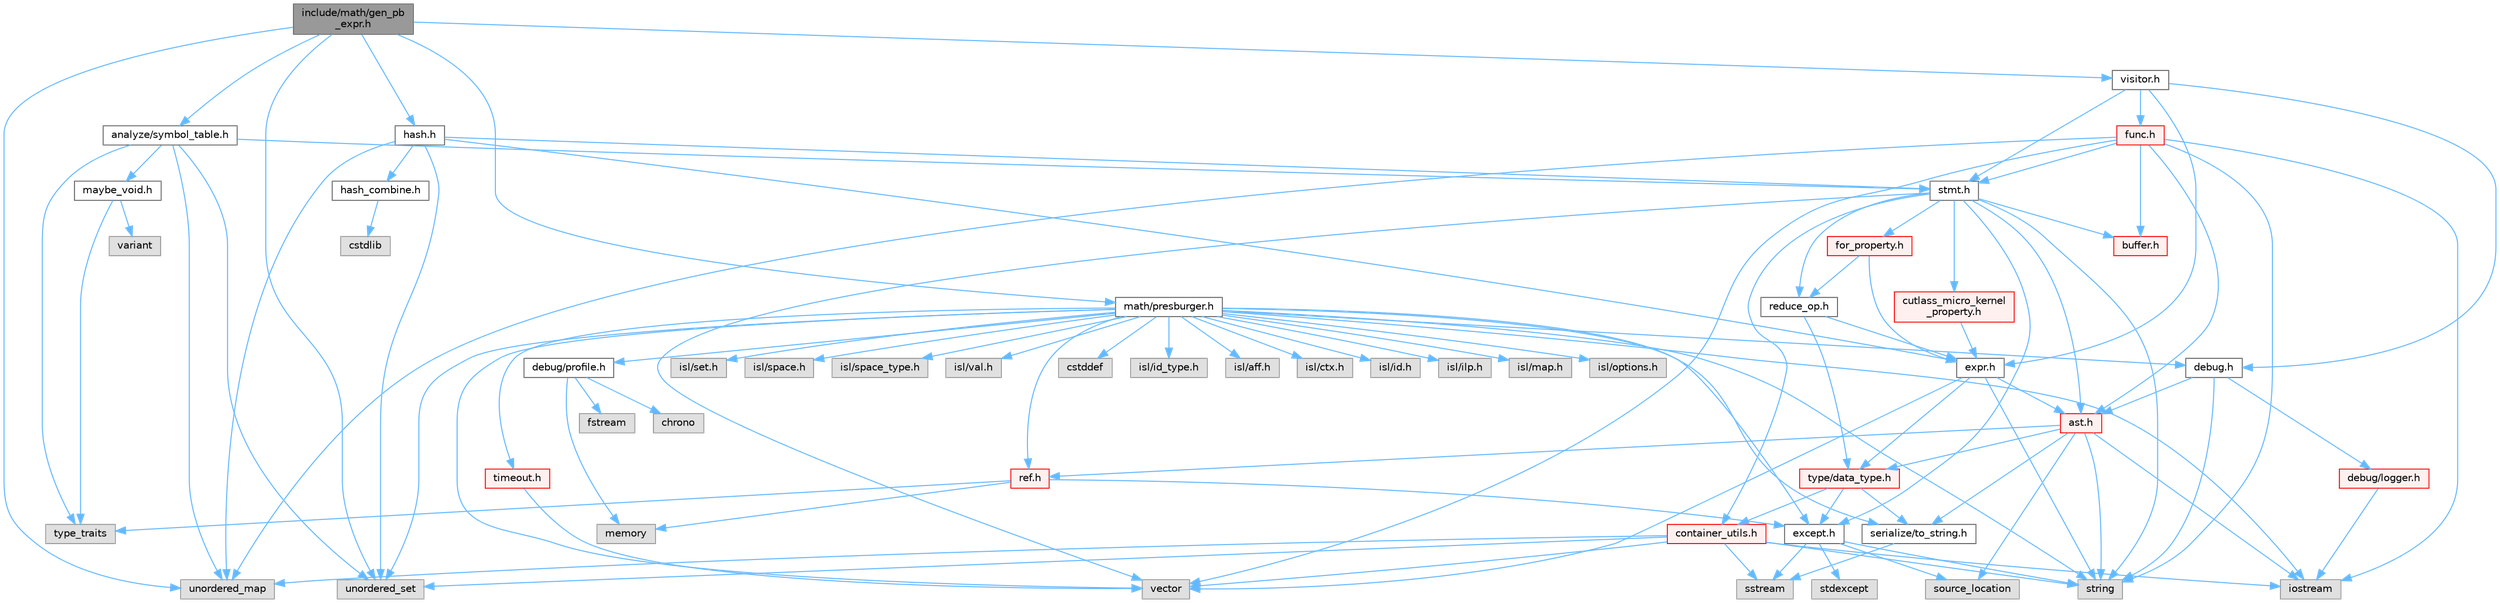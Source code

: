 digraph "include/math/gen_pb_expr.h"
{
 // LATEX_PDF_SIZE
  bgcolor="transparent";
  edge [fontname=Helvetica,fontsize=10,labelfontname=Helvetica,labelfontsize=10];
  node [fontname=Helvetica,fontsize=10,shape=box,height=0.2,width=0.4];
  Node1 [label="include/math/gen_pb\l_expr.h",height=0.2,width=0.4,color="gray40", fillcolor="grey60", style="filled", fontcolor="black",tooltip=" "];
  Node1 -> Node2 [color="steelblue1",style="solid"];
  Node2 [label="unordered_map",height=0.2,width=0.4,color="grey60", fillcolor="#E0E0E0", style="filled",tooltip=" "];
  Node1 -> Node3 [color="steelblue1",style="solid"];
  Node3 [label="unordered_set",height=0.2,width=0.4,color="grey60", fillcolor="#E0E0E0", style="filled",tooltip=" "];
  Node1 -> Node4 [color="steelblue1",style="solid"];
  Node4 [label="analyze/symbol_table.h",height=0.2,width=0.4,color="grey40", fillcolor="white", style="filled",URL="$symbol__table_8h.html",tooltip=" "];
  Node4 -> Node5 [color="steelblue1",style="solid"];
  Node5 [label="type_traits",height=0.2,width=0.4,color="grey60", fillcolor="#E0E0E0", style="filled",tooltip=" "];
  Node4 -> Node2 [color="steelblue1",style="solid"];
  Node4 -> Node3 [color="steelblue1",style="solid"];
  Node4 -> Node6 [color="steelblue1",style="solid"];
  Node6 [label="maybe_void.h",height=0.2,width=0.4,color="grey40", fillcolor="white", style="filled",URL="$maybe__void_8h.html",tooltip=" "];
  Node6 -> Node5 [color="steelblue1",style="solid"];
  Node6 -> Node7 [color="steelblue1",style="solid"];
  Node7 [label="variant",height=0.2,width=0.4,color="grey60", fillcolor="#E0E0E0", style="filled",tooltip=" "];
  Node4 -> Node8 [color="steelblue1",style="solid"];
  Node8 [label="stmt.h",height=0.2,width=0.4,color="grey40", fillcolor="white", style="filled",URL="$stmt_8h.html",tooltip=" "];
  Node8 -> Node9 [color="steelblue1",style="solid"];
  Node9 [label="string",height=0.2,width=0.4,color="grey60", fillcolor="#E0E0E0", style="filled",tooltip=" "];
  Node8 -> Node10 [color="steelblue1",style="solid"];
  Node10 [label="vector",height=0.2,width=0.4,color="grey60", fillcolor="#E0E0E0", style="filled",tooltip=" "];
  Node8 -> Node11 [color="steelblue1",style="solid"];
  Node11 [label="ast.h",height=0.2,width=0.4,color="red", fillcolor="#FFF0F0", style="filled",URL="$ast_8h.html",tooltip=" "];
  Node11 -> Node14 [color="steelblue1",style="solid"];
  Node14 [label="iostream",height=0.2,width=0.4,color="grey60", fillcolor="#E0E0E0", style="filled",tooltip=" "];
  Node11 -> Node16 [color="steelblue1",style="solid"];
  Node16 [label="source_location",height=0.2,width=0.4,color="grey60", fillcolor="#E0E0E0", style="filled",tooltip=" "];
  Node11 -> Node9 [color="steelblue1",style="solid"];
  Node11 -> Node21 [color="steelblue1",style="solid"];
  Node21 [label="ref.h",height=0.2,width=0.4,color="red", fillcolor="#FFF0F0", style="filled",URL="$ref_8h.html",tooltip=" "];
  Node21 -> Node22 [color="steelblue1",style="solid"];
  Node22 [label="memory",height=0.2,width=0.4,color="grey60", fillcolor="#E0E0E0", style="filled",tooltip=" "];
  Node21 -> Node5 [color="steelblue1",style="solid"];
  Node21 -> Node26 [color="steelblue1",style="solid"];
  Node26 [label="except.h",height=0.2,width=0.4,color="grey40", fillcolor="white", style="filled",URL="$except_8h.html",tooltip=" "];
  Node26 -> Node16 [color="steelblue1",style="solid"];
  Node26 -> Node27 [color="steelblue1",style="solid"];
  Node27 [label="sstream",height=0.2,width=0.4,color="grey60", fillcolor="#E0E0E0", style="filled",tooltip=" "];
  Node26 -> Node28 [color="steelblue1",style="solid"];
  Node28 [label="stdexcept",height=0.2,width=0.4,color="grey60", fillcolor="#E0E0E0", style="filled",tooltip=" "];
  Node26 -> Node9 [color="steelblue1",style="solid"];
  Node11 -> Node29 [color="steelblue1",style="solid"];
  Node29 [label="serialize/to_string.h",height=0.2,width=0.4,color="grey40", fillcolor="white", style="filled",URL="$to__string_8h.html",tooltip=" "];
  Node29 -> Node27 [color="steelblue1",style="solid"];
  Node11 -> Node31 [color="steelblue1",style="solid"];
  Node31 [label="type/data_type.h",height=0.2,width=0.4,color="red", fillcolor="#FFF0F0", style="filled",URL="$data__type_8h.html",tooltip=" "];
  Node31 -> Node33 [color="steelblue1",style="solid"];
  Node33 [label="container_utils.h",height=0.2,width=0.4,color="red", fillcolor="#FFF0F0", style="filled",URL="$container__utils_8h.html",tooltip=" "];
  Node33 -> Node14 [color="steelblue1",style="solid"];
  Node33 -> Node27 [color="steelblue1",style="solid"];
  Node33 -> Node9 [color="steelblue1",style="solid"];
  Node33 -> Node2 [color="steelblue1",style="solid"];
  Node33 -> Node3 [color="steelblue1",style="solid"];
  Node33 -> Node10 [color="steelblue1",style="solid"];
  Node31 -> Node26 [color="steelblue1",style="solid"];
  Node31 -> Node29 [color="steelblue1",style="solid"];
  Node8 -> Node40 [color="steelblue1",style="solid"];
  Node40 [label="buffer.h",height=0.2,width=0.4,color="red", fillcolor="#FFF0F0", style="filled",URL="$buffer_8h.html",tooltip=" "];
  Node8 -> Node33 [color="steelblue1",style="solid"];
  Node8 -> Node45 [color="steelblue1",style="solid"];
  Node45 [label="cutlass_micro_kernel\l_property.h",height=0.2,width=0.4,color="red", fillcolor="#FFF0F0", style="filled",URL="$cutlass__micro__kernel__property_8h.html",tooltip=" "];
  Node45 -> Node42 [color="steelblue1",style="solid"];
  Node42 [label="expr.h",height=0.2,width=0.4,color="grey40", fillcolor="white", style="filled",URL="$expr_8h.html",tooltip=" "];
  Node42 -> Node9 [color="steelblue1",style="solid"];
  Node42 -> Node10 [color="steelblue1",style="solid"];
  Node42 -> Node11 [color="steelblue1",style="solid"];
  Node42 -> Node31 [color="steelblue1",style="solid"];
  Node8 -> Node26 [color="steelblue1",style="solid"];
  Node8 -> Node46 [color="steelblue1",style="solid"];
  Node46 [label="for_property.h",height=0.2,width=0.4,color="red", fillcolor="#FFF0F0", style="filled",URL="$for__property_8h.html",tooltip=" "];
  Node46 -> Node42 [color="steelblue1",style="solid"];
  Node46 -> Node49 [color="steelblue1",style="solid"];
  Node49 [label="reduce_op.h",height=0.2,width=0.4,color="grey40", fillcolor="white", style="filled",URL="$reduce__op_8h.html",tooltip=" "];
  Node49 -> Node42 [color="steelblue1",style="solid"];
  Node49 -> Node31 [color="steelblue1",style="solid"];
  Node8 -> Node49 [color="steelblue1",style="solid"];
  Node1 -> Node50 [color="steelblue1",style="solid"];
  Node50 [label="hash.h",height=0.2,width=0.4,color="grey40", fillcolor="white", style="filled",URL="$hash_8h.html",tooltip=" "];
  Node50 -> Node2 [color="steelblue1",style="solid"];
  Node50 -> Node3 [color="steelblue1",style="solid"];
  Node50 -> Node42 [color="steelblue1",style="solid"];
  Node50 -> Node48 [color="steelblue1",style="solid"];
  Node48 [label="hash_combine.h",height=0.2,width=0.4,color="grey40", fillcolor="white", style="filled",URL="$hash__combine_8h.html",tooltip=" "];
  Node48 -> Node25 [color="steelblue1",style="solid"];
  Node25 [label="cstdlib",height=0.2,width=0.4,color="grey60", fillcolor="#E0E0E0", style="filled",tooltip=" "];
  Node50 -> Node8 [color="steelblue1",style="solid"];
  Node1 -> Node51 [color="steelblue1",style="solid"];
  Node51 [label="math/presburger.h",height=0.2,width=0.4,color="grey40", fillcolor="white", style="filled",URL="$presburger_8h.html",tooltip=" "];
  Node51 -> Node52 [color="steelblue1",style="solid"];
  Node52 [label="cstddef",height=0.2,width=0.4,color="grey60", fillcolor="#E0E0E0", style="filled",tooltip=" "];
  Node51 -> Node14 [color="steelblue1",style="solid"];
  Node51 -> Node53 [color="steelblue1",style="solid"];
  Node53 [label="isl/id_type.h",height=0.2,width=0.4,color="grey60", fillcolor="#E0E0E0", style="filled",tooltip=" "];
  Node51 -> Node9 [color="steelblue1",style="solid"];
  Node51 -> Node3 [color="steelblue1",style="solid"];
  Node51 -> Node10 [color="steelblue1",style="solid"];
  Node51 -> Node54 [color="steelblue1",style="solid"];
  Node54 [label="isl/aff.h",height=0.2,width=0.4,color="grey60", fillcolor="#E0E0E0", style="filled",tooltip=" "];
  Node51 -> Node55 [color="steelblue1",style="solid"];
  Node55 [label="isl/ctx.h",height=0.2,width=0.4,color="grey60", fillcolor="#E0E0E0", style="filled",tooltip=" "];
  Node51 -> Node56 [color="steelblue1",style="solid"];
  Node56 [label="isl/id.h",height=0.2,width=0.4,color="grey60", fillcolor="#E0E0E0", style="filled",tooltip=" "];
  Node51 -> Node57 [color="steelblue1",style="solid"];
  Node57 [label="isl/ilp.h",height=0.2,width=0.4,color="grey60", fillcolor="#E0E0E0", style="filled",tooltip=" "];
  Node51 -> Node58 [color="steelblue1",style="solid"];
  Node58 [label="isl/map.h",height=0.2,width=0.4,color="grey60", fillcolor="#E0E0E0", style="filled",tooltip=" "];
  Node51 -> Node59 [color="steelblue1",style="solid"];
  Node59 [label="isl/options.h",height=0.2,width=0.4,color="grey60", fillcolor="#E0E0E0", style="filled",tooltip=" "];
  Node51 -> Node60 [color="steelblue1",style="solid"];
  Node60 [label="isl/set.h",height=0.2,width=0.4,color="grey60", fillcolor="#E0E0E0", style="filled",tooltip=" "];
  Node51 -> Node61 [color="steelblue1",style="solid"];
  Node61 [label="isl/space.h",height=0.2,width=0.4,color="grey60", fillcolor="#E0E0E0", style="filled",tooltip=" "];
  Node51 -> Node62 [color="steelblue1",style="solid"];
  Node62 [label="isl/space_type.h",height=0.2,width=0.4,color="grey60", fillcolor="#E0E0E0", style="filled",tooltip=" "];
  Node51 -> Node63 [color="steelblue1",style="solid"];
  Node63 [label="isl/val.h",height=0.2,width=0.4,color="grey60", fillcolor="#E0E0E0", style="filled",tooltip=" "];
  Node51 -> Node64 [color="steelblue1",style="solid"];
  Node64 [label="debug.h",height=0.2,width=0.4,color="grey40", fillcolor="white", style="filled",URL="$debug_8h.html",tooltip=" "];
  Node64 -> Node9 [color="steelblue1",style="solid"];
  Node64 -> Node11 [color="steelblue1",style="solid"];
  Node64 -> Node65 [color="steelblue1",style="solid"];
  Node65 [label="debug/logger.h",height=0.2,width=0.4,color="red", fillcolor="#FFF0F0", style="filled",URL="$logger_8h.html",tooltip=" "];
  Node65 -> Node14 [color="steelblue1",style="solid"];
  Node51 -> Node68 [color="steelblue1",style="solid"];
  Node68 [label="debug/profile.h",height=0.2,width=0.4,color="grey40", fillcolor="white", style="filled",URL="$profile_8h.html",tooltip=" "];
  Node68 -> Node69 [color="steelblue1",style="solid"];
  Node69 [label="chrono",height=0.2,width=0.4,color="grey60", fillcolor="#E0E0E0", style="filled",tooltip=" "];
  Node68 -> Node70 [color="steelblue1",style="solid"];
  Node70 [label="fstream",height=0.2,width=0.4,color="grey60", fillcolor="#E0E0E0", style="filled",tooltip=" "];
  Node68 -> Node22 [color="steelblue1",style="solid"];
  Node51 -> Node26 [color="steelblue1",style="solid"];
  Node51 -> Node21 [color="steelblue1",style="solid"];
  Node51 -> Node29 [color="steelblue1",style="solid"];
  Node51 -> Node71 [color="steelblue1",style="solid"];
  Node71 [label="timeout.h",height=0.2,width=0.4,color="red", fillcolor="#FFF0F0", style="filled",URL="$timeout_8h.html",tooltip=" "];
  Node71 -> Node10 [color="steelblue1",style="solid"];
  Node1 -> Node72 [color="steelblue1",style="solid"];
  Node72 [label="visitor.h",height=0.2,width=0.4,color="grey40", fillcolor="white", style="filled",URL="$visitor_8h.html",tooltip=" "];
  Node72 -> Node64 [color="steelblue1",style="solid"];
  Node72 -> Node42 [color="steelblue1",style="solid"];
  Node72 -> Node73 [color="steelblue1",style="solid"];
  Node73 [label="func.h",height=0.2,width=0.4,color="red", fillcolor="#FFF0F0", style="filled",URL="$func_8h.html",tooltip=" "];
  Node73 -> Node14 [color="steelblue1",style="solid"];
  Node73 -> Node9 [color="steelblue1",style="solid"];
  Node73 -> Node2 [color="steelblue1",style="solid"];
  Node73 -> Node10 [color="steelblue1",style="solid"];
  Node73 -> Node11 [color="steelblue1",style="solid"];
  Node73 -> Node40 [color="steelblue1",style="solid"];
  Node73 -> Node8 [color="steelblue1",style="solid"];
  Node72 -> Node8 [color="steelblue1",style="solid"];
}
